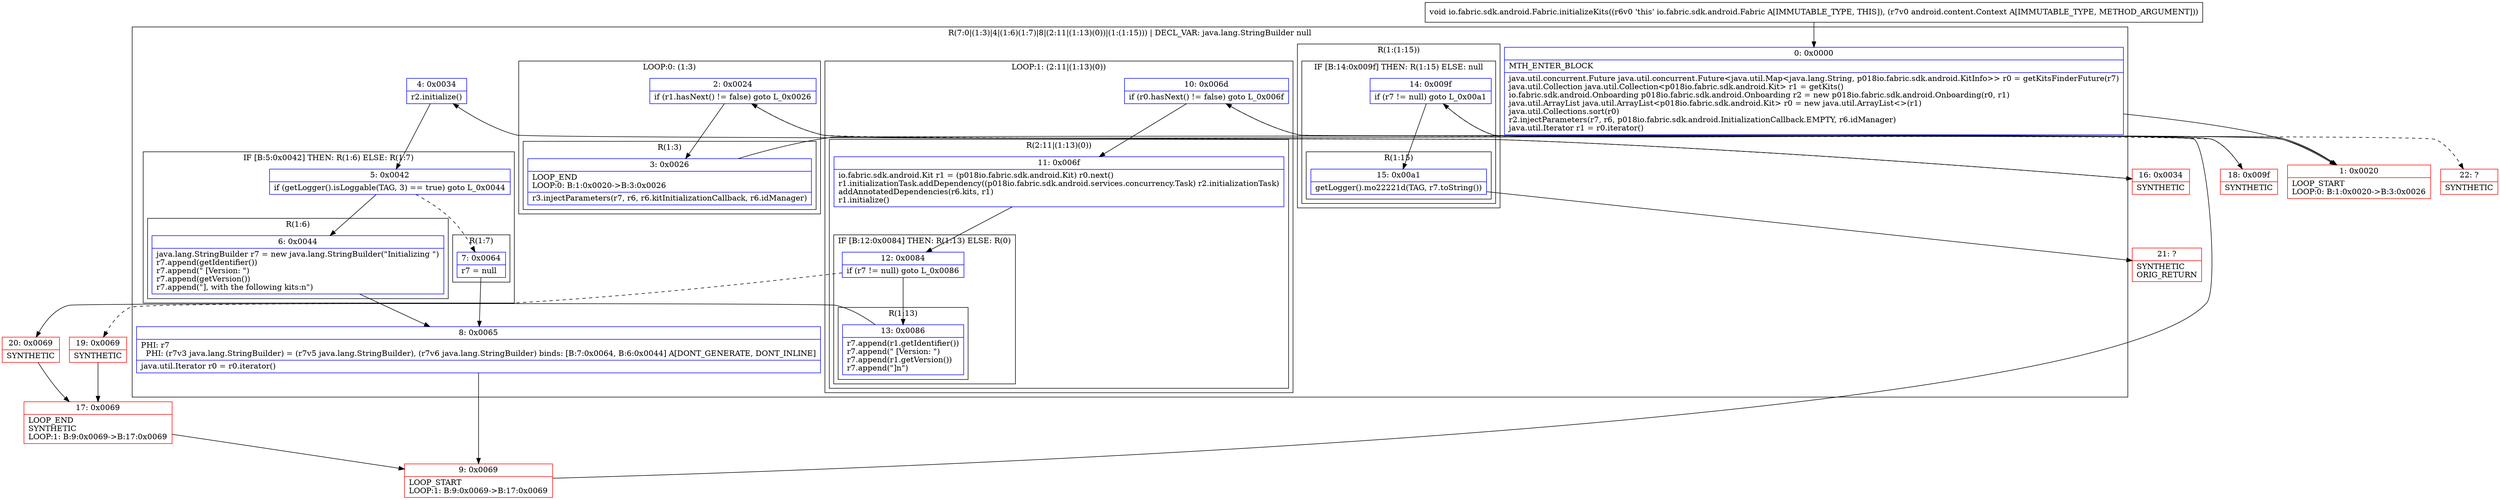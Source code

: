 digraph "CFG forio.fabric.sdk.android.Fabric.initializeKits(Landroid\/content\/Context;)V" {
subgraph cluster_Region_1182917824 {
label = "R(7:0|(1:3)|4|(1:6)(1:7)|8|(2:11|(1:13)(0))|(1:(1:15))) | DECL_VAR: java.lang.StringBuilder null\l";
node [shape=record,color=blue];
Node_0 [shape=record,label="{0\:\ 0x0000|MTH_ENTER_BLOCK\l|java.util.concurrent.Future java.util.concurrent.Future\<java.util.Map\<java.lang.String, p018io.fabric.sdk.android.KitInfo\>\> r0 = getKitsFinderFuture(r7)\ljava.util.Collection java.util.Collection\<p018io.fabric.sdk.android.Kit\> r1 = getKits()\lio.fabric.sdk.android.Onboarding p018io.fabric.sdk.android.Onboarding r2 = new p018io.fabric.sdk.android.Onboarding(r0, r1)\ljava.util.ArrayList java.util.ArrayList\<p018io.fabric.sdk.android.Kit\> r0 = new java.util.ArrayList\<\>(r1)\ljava.util.Collections.sort(r0)\lr2.injectParameters(r7, r6, p018io.fabric.sdk.android.InitializationCallback.EMPTY, r6.idManager)\ljava.util.Iterator r1 = r0.iterator()\l}"];
subgraph cluster_LoopRegion_908308211 {
label = "LOOP:0: (1:3)";
node [shape=record,color=blue];
Node_2 [shape=record,label="{2\:\ 0x0024|if (r1.hasNext() != false) goto L_0x0026\l}"];
subgraph cluster_Region_563063713 {
label = "R(1:3)";
node [shape=record,color=blue];
Node_3 [shape=record,label="{3\:\ 0x0026|LOOP_END\lLOOP:0: B:1:0x0020\-\>B:3:0x0026\l|r3.injectParameters(r7, r6, r6.kitInitializationCallback, r6.idManager)\l}"];
}
}
Node_4 [shape=record,label="{4\:\ 0x0034|r2.initialize()\l}"];
subgraph cluster_IfRegion_1719809686 {
label = "IF [B:5:0x0042] THEN: R(1:6) ELSE: R(1:7)";
node [shape=record,color=blue];
Node_5 [shape=record,label="{5\:\ 0x0042|if (getLogger().isLoggable(TAG, 3) == true) goto L_0x0044\l}"];
subgraph cluster_Region_1385886610 {
label = "R(1:6)";
node [shape=record,color=blue];
Node_6 [shape=record,label="{6\:\ 0x0044|java.lang.StringBuilder r7 = new java.lang.StringBuilder(\"Initializing \")\lr7.append(getIdentifier())\lr7.append(\" [Version: \")\lr7.append(getVersion())\lr7.append(\"], with the following kits:n\")\l}"];
}
subgraph cluster_Region_1170007728 {
label = "R(1:7)";
node [shape=record,color=blue];
Node_7 [shape=record,label="{7\:\ 0x0064|r7 = null\l}"];
}
}
Node_8 [shape=record,label="{8\:\ 0x0065|PHI: r7 \l  PHI: (r7v3 java.lang.StringBuilder) = (r7v5 java.lang.StringBuilder), (r7v6 java.lang.StringBuilder) binds: [B:7:0x0064, B:6:0x0044] A[DONT_GENERATE, DONT_INLINE]\l|java.util.Iterator r0 = r0.iterator()\l}"];
subgraph cluster_LoopRegion_1591409230 {
label = "LOOP:1: (2:11|(1:13)(0))";
node [shape=record,color=blue];
Node_10 [shape=record,label="{10\:\ 0x006d|if (r0.hasNext() != false) goto L_0x006f\l}"];
subgraph cluster_Region_1994362427 {
label = "R(2:11|(1:13)(0))";
node [shape=record,color=blue];
Node_11 [shape=record,label="{11\:\ 0x006f|io.fabric.sdk.android.Kit r1 = (p018io.fabric.sdk.android.Kit) r0.next()\lr1.initializationTask.addDependency((p018io.fabric.sdk.android.services.concurrency.Task) r2.initializationTask)\laddAnnotatedDependencies(r6.kits, r1)\lr1.initialize()\l}"];
subgraph cluster_IfRegion_1965396816 {
label = "IF [B:12:0x0084] THEN: R(1:13) ELSE: R(0)";
node [shape=record,color=blue];
Node_12 [shape=record,label="{12\:\ 0x0084|if (r7 != null) goto L_0x0086\l}"];
subgraph cluster_Region_690748662 {
label = "R(1:13)";
node [shape=record,color=blue];
Node_13 [shape=record,label="{13\:\ 0x0086|r7.append(r1.getIdentifier())\lr7.append(\" [Version: \")\lr7.append(r1.getVersion())\lr7.append(\"]n\")\l}"];
}
subgraph cluster_Region_1584024003 {
label = "R(0)";
node [shape=record,color=blue];
}
}
}
}
subgraph cluster_Region_1475068106 {
label = "R(1:(1:15))";
node [shape=record,color=blue];
subgraph cluster_IfRegion_244151924 {
label = "IF [B:14:0x009f] THEN: R(1:15) ELSE: null";
node [shape=record,color=blue];
Node_14 [shape=record,label="{14\:\ 0x009f|if (r7 != null) goto L_0x00a1\l}"];
subgraph cluster_Region_2016933663 {
label = "R(1:15)";
node [shape=record,color=blue];
Node_15 [shape=record,label="{15\:\ 0x00a1|getLogger().mo22221d(TAG, r7.toString())\l}"];
}
}
}
}
Node_1 [shape=record,color=red,label="{1\:\ 0x0020|LOOP_START\lLOOP:0: B:1:0x0020\-\>B:3:0x0026\l}"];
Node_9 [shape=record,color=red,label="{9\:\ 0x0069|LOOP_START\lLOOP:1: B:9:0x0069\-\>B:17:0x0069\l}"];
Node_16 [shape=record,color=red,label="{16\:\ 0x0034|SYNTHETIC\l}"];
Node_17 [shape=record,color=red,label="{17\:\ 0x0069|LOOP_END\lSYNTHETIC\lLOOP:1: B:9:0x0069\-\>B:17:0x0069\l}"];
Node_18 [shape=record,color=red,label="{18\:\ 0x009f|SYNTHETIC\l}"];
Node_19 [shape=record,color=red,label="{19\:\ 0x0069|SYNTHETIC\l}"];
Node_20 [shape=record,color=red,label="{20\:\ 0x0069|SYNTHETIC\l}"];
Node_21 [shape=record,color=red,label="{21\:\ ?|SYNTHETIC\lORIG_RETURN\l}"];
Node_22 [shape=record,color=red,label="{22\:\ ?|SYNTHETIC\l}"];
MethodNode[shape=record,label="{void io.fabric.sdk.android.Fabric.initializeKits((r6v0 'this' io.fabric.sdk.android.Fabric A[IMMUTABLE_TYPE, THIS]), (r7v0 android.content.Context A[IMMUTABLE_TYPE, METHOD_ARGUMENT])) }"];
MethodNode -> Node_0;
Node_0 -> Node_1;
Node_2 -> Node_3;
Node_2 -> Node_16[style=dashed];
Node_3 -> Node_1;
Node_4 -> Node_5;
Node_5 -> Node_6;
Node_5 -> Node_7[style=dashed];
Node_6 -> Node_8;
Node_7 -> Node_8;
Node_8 -> Node_9;
Node_10 -> Node_11;
Node_10 -> Node_18[style=dashed];
Node_11 -> Node_12;
Node_12 -> Node_13;
Node_12 -> Node_19[style=dashed];
Node_13 -> Node_20;
Node_14 -> Node_15;
Node_14 -> Node_22[style=dashed];
Node_15 -> Node_21;
Node_1 -> Node_2;
Node_9 -> Node_10;
Node_16 -> Node_4;
Node_17 -> Node_9;
Node_18 -> Node_14;
Node_19 -> Node_17;
Node_20 -> Node_17;
}

